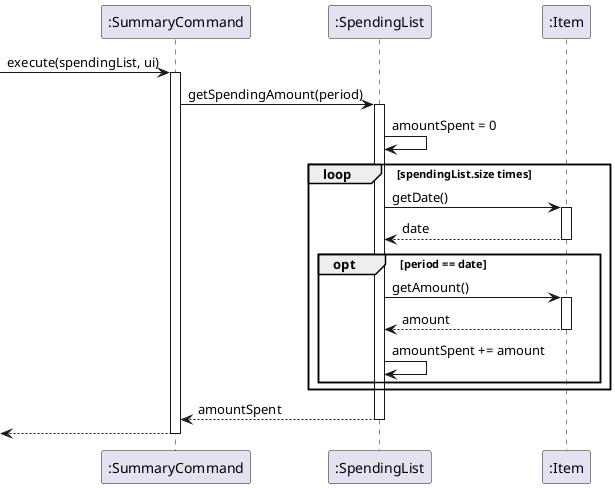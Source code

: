 @startuml
-> ":SummaryCommand": execute(spendingList, ui)
activate ":SummaryCommand"

":SummaryCommand" -> ":SpendingList": getSpendingAmount(period)
activate ":SpendingList"

":SpendingList" -> ":SpendingList": amountSpent = 0

loop spendingList.size times


":SpendingList" -> ":Item": getDate()
activate ":Item"
":Item" --> ":SpendingList": date
deactivate ":Item"

opt period == date
":SpendingList" -> ":Item": getAmount()
activate ":Item"
":Item" --> ":SpendingList": amount
deactivate ":Item"

":SpendingList" -> ":SpendingList": amountSpent += amount

end

end

":SpendingList" --> ":SummaryCommand": amountSpent
deactivate ":SpendingList"

<-- ":SummaryCommand"
deactivate ":SummaryCommand"
@enduml